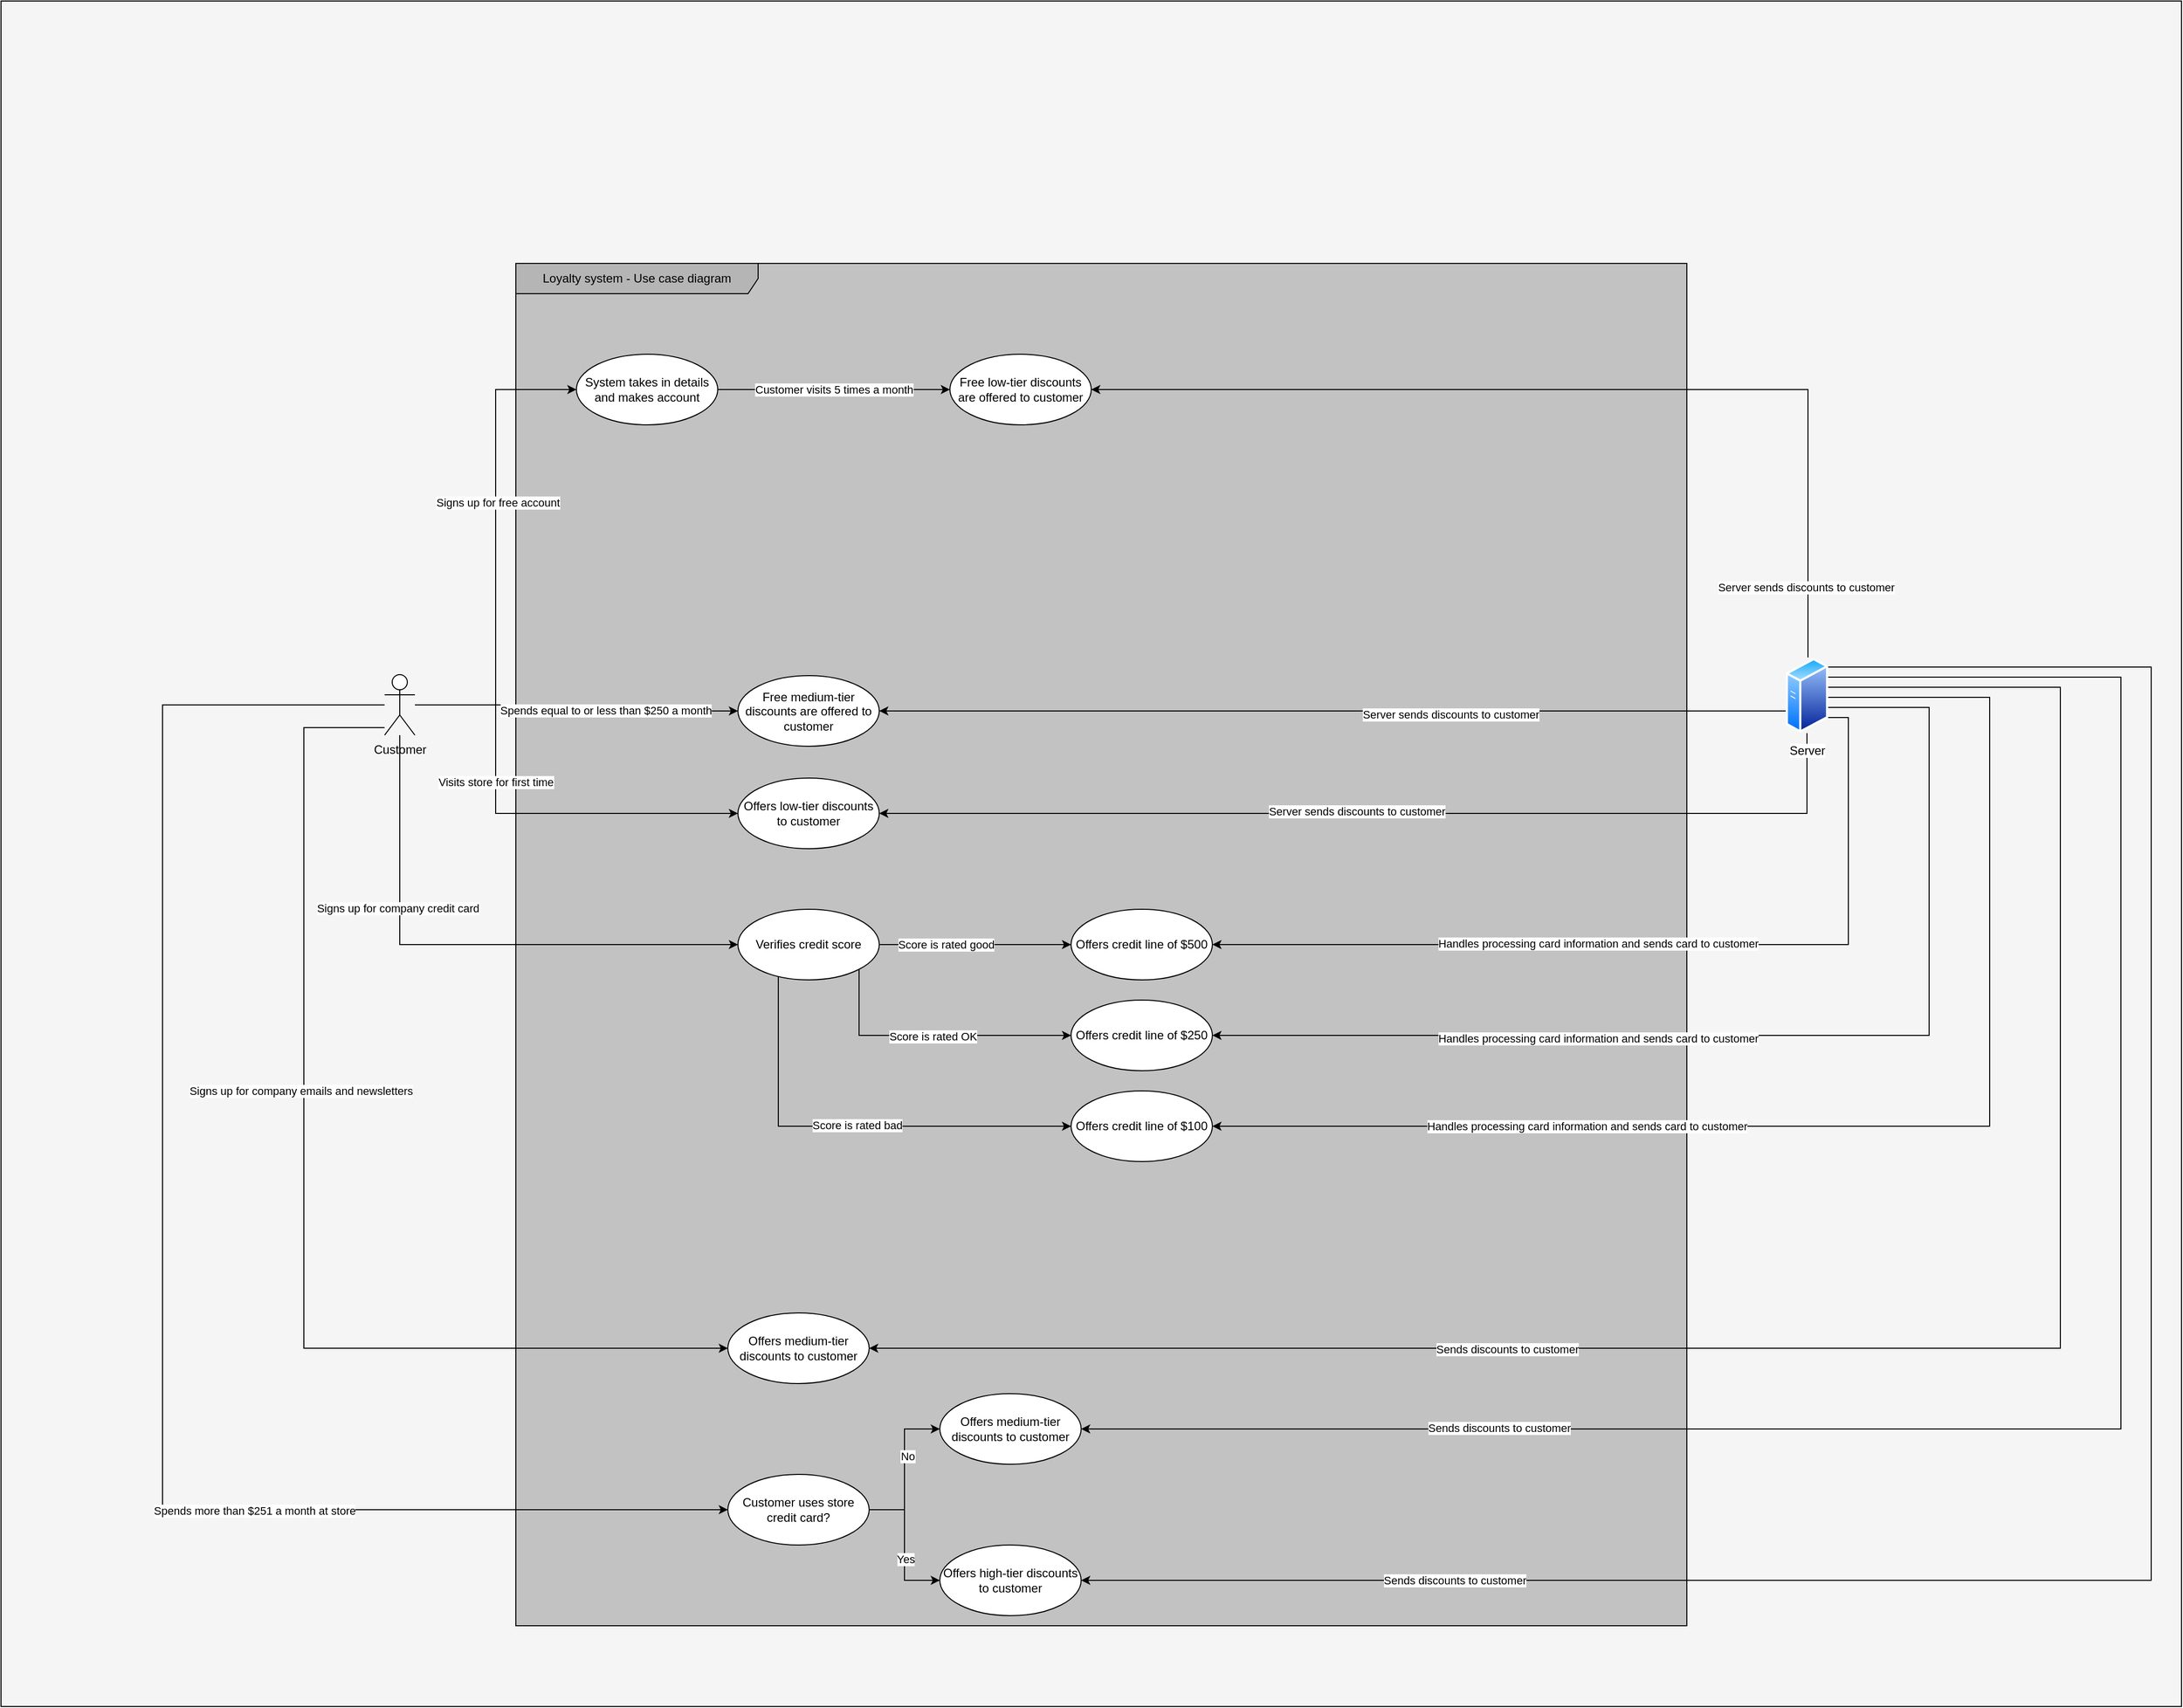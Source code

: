 <mxfile version="20.3.0" type="device"><diagram id="qA6QkWrWJfZU_lJfQVM_" name="Page-1"><mxGraphModel dx="3276" dy="2532" grid="1" gridSize="10" guides="1" tooltips="1" connect="1" arrows="1" fold="1" page="1" pageScale="1" pageWidth="850" pageHeight="1100" math="0" shadow="0"><root><mxCell id="0"/><mxCell id="1" parent="0"/><mxCell id="Dctj35Lh09_cI2NXuuDi-10" value="" style="rounded=0;whiteSpace=wrap;html=1;fillColor=#F5F5F5;" parent="1" vertex="1"><mxGeometry x="-350" y="-100" width="2160" height="1690" as="geometry"/></mxCell><mxCell id="_WJuivuzskGwJvmLFzSY-73" value="" style="rounded=0;whiteSpace=wrap;html=1;shadow=0;fontSize=11;fillColor=#C2C2C2;fontColor=#333333;strokeColor=#666666;" parent="1" vertex="1"><mxGeometry x="160" y="160" width="1160" height="1350" as="geometry"/></mxCell><mxCell id="_WJuivuzskGwJvmLFzSY-2" value="Loyalty system - Use case diagram" style="shape=umlFrame;whiteSpace=wrap;html=1;width=240;height=30;shadow=0;fillColor=#B5B5B5;" parent="1" vertex="1"><mxGeometry x="160" y="160" width="1160" height="1350" as="geometry"/></mxCell><mxCell id="NDMmiTp3uYWjYn46jCBr-4" style="edgeStyle=orthogonalEdgeStyle;rounded=0;orthogonalLoop=1;jettySize=auto;html=1;entryX=0;entryY=0.5;entryDx=0;entryDy=0;" parent="1" source="_WJuivuzskGwJvmLFzSY-1" target="NDMmiTp3uYWjYn46jCBr-3" edge="1"><mxGeometry relative="1" as="geometry"/></mxCell><mxCell id="NDMmiTp3uYWjYn46jCBr-5" value="Signs up for free account" style="edgeLabel;html=1;align=center;verticalAlign=middle;resizable=0;points=[];" parent="NDMmiTp3uYWjYn46jCBr-4" vertex="1" connectable="0"><mxGeometry x="0.188" y="-2" relative="1" as="geometry"><mxPoint as="offset"/></mxGeometry></mxCell><mxCell id="NDMmiTp3uYWjYn46jCBr-11" style="edgeStyle=orthogonalEdgeStyle;rounded=0;orthogonalLoop=1;jettySize=auto;html=1;entryX=0;entryY=0.5;entryDx=0;entryDy=0;" parent="1" source="_WJuivuzskGwJvmLFzSY-1" target="NDMmiTp3uYWjYn46jCBr-10" edge="1"><mxGeometry relative="1" as="geometry"/></mxCell><mxCell id="NDMmiTp3uYWjYn46jCBr-12" value="Spends equal to or less than $250 a month" style="edgeLabel;html=1;align=center;verticalAlign=middle;resizable=0;points=[];" parent="NDMmiTp3uYWjYn46jCBr-11" vertex="1" connectable="0"><mxGeometry x="0.194" y="1" relative="1" as="geometry"><mxPoint as="offset"/></mxGeometry></mxCell><mxCell id="NDMmiTp3uYWjYn46jCBr-17" style="edgeStyle=orthogonalEdgeStyle;rounded=0;orthogonalLoop=1;jettySize=auto;html=1;entryX=0;entryY=0.5;entryDx=0;entryDy=0;" parent="1" source="_WJuivuzskGwJvmLFzSY-1" target="NDMmiTp3uYWjYn46jCBr-16" edge="1"><mxGeometry relative="1" as="geometry"><Array as="points"><mxPoint x="140" y="598"/><mxPoint x="140" y="705"/></Array></mxGeometry></mxCell><mxCell id="NDMmiTp3uYWjYn46jCBr-18" value="Visits store for first time" style="edgeLabel;html=1;align=center;verticalAlign=middle;resizable=0;points=[];" parent="NDMmiTp3uYWjYn46jCBr-17" vertex="1" connectable="0"><mxGeometry x="-0.267" relative="1" as="geometry"><mxPoint as="offset"/></mxGeometry></mxCell><mxCell id="NDMmiTp3uYWjYn46jCBr-22" style="edgeStyle=orthogonalEdgeStyle;rounded=0;orthogonalLoop=1;jettySize=auto;html=1;entryX=0;entryY=0.5;entryDx=0;entryDy=0;" parent="1" source="_WJuivuzskGwJvmLFzSY-1" target="NDMmiTp3uYWjYn46jCBr-21" edge="1"><mxGeometry relative="1" as="geometry"><Array as="points"><mxPoint x="45" y="835"/></Array></mxGeometry></mxCell><mxCell id="NDMmiTp3uYWjYn46jCBr-23" value="Signs up for company credit card" style="edgeLabel;html=1;align=center;verticalAlign=middle;resizable=0;points=[];" parent="NDMmiTp3uYWjYn46jCBr-22" vertex="1" connectable="0"><mxGeometry x="-0.37" y="-2" relative="1" as="geometry"><mxPoint as="offset"/></mxGeometry></mxCell><mxCell id="NDMmiTp3uYWjYn46jCBr-45" style="edgeStyle=orthogonalEdgeStyle;rounded=0;orthogonalLoop=1;jettySize=auto;html=1;entryX=0;entryY=0.5;entryDx=0;entryDy=0;" parent="1" source="_WJuivuzskGwJvmLFzSY-1" target="NDMmiTp3uYWjYn46jCBr-44" edge="1"><mxGeometry relative="1" as="geometry"><Array as="points"><mxPoint x="-50" y="620"/><mxPoint x="-50" y="1235"/></Array></mxGeometry></mxCell><mxCell id="NDMmiTp3uYWjYn46jCBr-46" value="Signs up for company emails and newsletters" style="edgeLabel;html=1;align=center;verticalAlign=middle;resizable=0;points=[];" parent="NDMmiTp3uYWjYn46jCBr-45" vertex="1" connectable="0"><mxGeometry x="-0.211" y="-3" relative="1" as="geometry"><mxPoint as="offset"/></mxGeometry></mxCell><mxCell id="NDMmiTp3uYWjYn46jCBr-50" style="edgeStyle=orthogonalEdgeStyle;rounded=0;orthogonalLoop=1;jettySize=auto;html=1;entryX=0;entryY=0.5;entryDx=0;entryDy=0;" parent="1" source="_WJuivuzskGwJvmLFzSY-1" target="NDMmiTp3uYWjYn46jCBr-49" edge="1"><mxGeometry relative="1" as="geometry"><Array as="points"><mxPoint x="-190" y="597"/><mxPoint x="-190" y="1395"/></Array></mxGeometry></mxCell><mxCell id="NDMmiTp3uYWjYn46jCBr-51" value="Spends more than $251 a month at store" style="edgeLabel;html=1;align=center;verticalAlign=middle;resizable=0;points=[];" parent="NDMmiTp3uYWjYn46jCBr-50" vertex="1" connectable="0"><mxGeometry x="0.406" y="-1" relative="1" as="geometry"><mxPoint x="-1" as="offset"/></mxGeometry></mxCell><mxCell id="_WJuivuzskGwJvmLFzSY-1" value="Customer" style="shape=umlActor;verticalLabelPosition=bottom;verticalAlign=top;html=1;" parent="1" vertex="1"><mxGeometry x="30" y="567.5" width="30" height="60" as="geometry"/></mxCell><mxCell id="NDMmiTp3uYWjYn46jCBr-8" style="edgeStyle=orthogonalEdgeStyle;rounded=0;orthogonalLoop=1;jettySize=auto;html=1;entryX=1;entryY=0.5;entryDx=0;entryDy=0;" parent="1" source="_WJuivuzskGwJvmLFzSY-19" target="NDMmiTp3uYWjYn46jCBr-6" edge="1"><mxGeometry relative="1" as="geometry"><Array as="points"><mxPoint x="1440" y="285"/></Array></mxGeometry></mxCell><mxCell id="NDMmiTp3uYWjYn46jCBr-9" value="Server sends discounts to customer" style="edgeLabel;html=1;align=center;verticalAlign=middle;resizable=0;points=[];" parent="NDMmiTp3uYWjYn46jCBr-8" vertex="1" connectable="0"><mxGeometry x="-0.856" y="2" relative="1" as="geometry"><mxPoint as="offset"/></mxGeometry></mxCell><mxCell id="NDMmiTp3uYWjYn46jCBr-13" style="edgeStyle=orthogonalEdgeStyle;rounded=0;orthogonalLoop=1;jettySize=auto;html=1;entryX=1;entryY=0.5;entryDx=0;entryDy=0;" parent="1" source="_WJuivuzskGwJvmLFzSY-19" target="NDMmiTp3uYWjYn46jCBr-10" edge="1"><mxGeometry relative="1" as="geometry"><Array as="points"><mxPoint x="969" y="604"/></Array></mxGeometry></mxCell><mxCell id="NDMmiTp3uYWjYn46jCBr-15" value="Server sends discounts to customer" style="edgeLabel;html=1;align=center;verticalAlign=middle;resizable=0;points=[];" parent="NDMmiTp3uYWjYn46jCBr-13" vertex="1" connectable="0"><mxGeometry x="-0.258" y="3" relative="1" as="geometry"><mxPoint as="offset"/></mxGeometry></mxCell><mxCell id="NDMmiTp3uYWjYn46jCBr-19" style="edgeStyle=orthogonalEdgeStyle;rounded=0;orthogonalLoop=1;jettySize=auto;html=1;entryX=1;entryY=0.5;entryDx=0;entryDy=0;" parent="1" source="_WJuivuzskGwJvmLFzSY-19" target="NDMmiTp3uYWjYn46jCBr-16" edge="1"><mxGeometry relative="1" as="geometry"><Array as="points"><mxPoint x="1439" y="705"/></Array></mxGeometry></mxCell><mxCell id="NDMmiTp3uYWjYn46jCBr-20" value="Server sends discounts to customer" style="edgeLabel;html=1;align=center;verticalAlign=middle;resizable=0;points=[];" parent="NDMmiTp3uYWjYn46jCBr-19" vertex="1" connectable="0"><mxGeometry x="0.054" y="-2" relative="1" as="geometry"><mxPoint as="offset"/></mxGeometry></mxCell><mxCell id="NDMmiTp3uYWjYn46jCBr-27" style="edgeStyle=orthogonalEdgeStyle;rounded=0;orthogonalLoop=1;jettySize=auto;html=1;entryX=1;entryY=0.5;entryDx=0;entryDy=0;" parent="1" source="_WJuivuzskGwJvmLFzSY-19" target="NDMmiTp3uYWjYn46jCBr-24" edge="1"><mxGeometry relative="1" as="geometry"><Array as="points"><mxPoint x="1480" y="610"/><mxPoint x="1480" y="835"/></Array></mxGeometry></mxCell><mxCell id="NDMmiTp3uYWjYn46jCBr-37" value="Handles processing card information and sends card to customer" style="edgeLabel;html=1;align=center;verticalAlign=middle;resizable=0;points=[];" parent="NDMmiTp3uYWjYn46jCBr-27" vertex="1" connectable="0"><mxGeometry x="0.131" y="-1" relative="1" as="geometry"><mxPoint as="offset"/></mxGeometry></mxCell><mxCell id="NDMmiTp3uYWjYn46jCBr-32" style="edgeStyle=orthogonalEdgeStyle;rounded=0;orthogonalLoop=1;jettySize=auto;html=1;entryX=1;entryY=0.5;entryDx=0;entryDy=0;" parent="1" source="_WJuivuzskGwJvmLFzSY-19" target="NDMmiTp3uYWjYn46jCBr-29" edge="1"><mxGeometry relative="1" as="geometry"><Array as="points"><mxPoint x="1560" y="600"/><mxPoint x="1560" y="925"/></Array></mxGeometry></mxCell><mxCell id="NDMmiTp3uYWjYn46jCBr-34" value="Handles processing card information and sends card to customer" style="edgeLabel;html=1;align=center;verticalAlign=middle;resizable=0;points=[];" parent="NDMmiTp3uYWjYn46jCBr-32" vertex="1" connectable="0"><mxGeometry x="0.327" y="3" relative="1" as="geometry"><mxPoint as="offset"/></mxGeometry></mxCell><mxCell id="NDMmiTp3uYWjYn46jCBr-41" style="edgeStyle=orthogonalEdgeStyle;rounded=0;orthogonalLoop=1;jettySize=auto;html=1;entryX=1;entryY=0.5;entryDx=0;entryDy=0;" parent="1" source="_WJuivuzskGwJvmLFzSY-19" target="NDMmiTp3uYWjYn46jCBr-38" edge="1"><mxGeometry relative="1" as="geometry"><Array as="points"><mxPoint x="1620" y="590"/><mxPoint x="1620" y="1015"/></Array></mxGeometry></mxCell><mxCell id="NDMmiTp3uYWjYn46jCBr-43" value="Handles processing card information and sends card to customer" style="edgeLabel;html=1;align=center;verticalAlign=middle;resizable=0;points=[];" parent="NDMmiTp3uYWjYn46jCBr-41" vertex="1" connectable="0"><mxGeometry x="0.453" relative="1" as="geometry"><mxPoint as="offset"/></mxGeometry></mxCell><mxCell id="NDMmiTp3uYWjYn46jCBr-47" style="edgeStyle=orthogonalEdgeStyle;rounded=0;orthogonalLoop=1;jettySize=auto;html=1;entryX=1;entryY=0.5;entryDx=0;entryDy=0;" parent="1" source="_WJuivuzskGwJvmLFzSY-19" target="NDMmiTp3uYWjYn46jCBr-44" edge="1"><mxGeometry relative="1" as="geometry"><Array as="points"><mxPoint x="1690" y="580"/><mxPoint x="1690" y="1235"/></Array></mxGeometry></mxCell><mxCell id="NDMmiTp3uYWjYn46jCBr-48" value="Sends discounts to customer" style="edgeLabel;html=1;align=center;verticalAlign=middle;resizable=0;points=[];" parent="NDMmiTp3uYWjYn46jCBr-47" vertex="1" connectable="0"><mxGeometry x="0.388" y="1" relative="1" as="geometry"><mxPoint as="offset"/></mxGeometry></mxCell><mxCell id="NDMmiTp3uYWjYn46jCBr-58" style="edgeStyle=orthogonalEdgeStyle;rounded=0;orthogonalLoop=1;jettySize=auto;html=1;entryX=1;entryY=0.5;entryDx=0;entryDy=0;" parent="1" source="_WJuivuzskGwJvmLFzSY-19" target="NDMmiTp3uYWjYn46jCBr-52" edge="1"><mxGeometry relative="1" as="geometry"><Array as="points"><mxPoint x="1750" y="570"/><mxPoint x="1750" y="1315"/></Array></mxGeometry></mxCell><mxCell id="NDMmiTp3uYWjYn46jCBr-60" value="Sends discounts to customer" style="edgeLabel;html=1;align=center;verticalAlign=middle;resizable=0;points=[];" parent="NDMmiTp3uYWjYn46jCBr-58" vertex="1" connectable="0"><mxGeometry x="0.6" y="-1" relative="1" as="geometry"><mxPoint as="offset"/></mxGeometry></mxCell><mxCell id="NDMmiTp3uYWjYn46jCBr-59" style="edgeStyle=orthogonalEdgeStyle;rounded=0;orthogonalLoop=1;jettySize=auto;html=1;entryX=1;entryY=0.5;entryDx=0;entryDy=0;" parent="1" source="_WJuivuzskGwJvmLFzSY-19" target="NDMmiTp3uYWjYn46jCBr-55" edge="1"><mxGeometry relative="1" as="geometry"><Array as="points"><mxPoint x="1780" y="560"/><mxPoint x="1780" y="1465"/></Array></mxGeometry></mxCell><mxCell id="NDMmiTp3uYWjYn46jCBr-61" value="Sends discounts to customer" style="edgeLabel;html=1;align=center;verticalAlign=middle;resizable=0;points=[];" parent="NDMmiTp3uYWjYn46jCBr-59" vertex="1" connectable="0"><mxGeometry x="0.677" relative="1" as="geometry"><mxPoint as="offset"/></mxGeometry></mxCell><mxCell id="_WJuivuzskGwJvmLFzSY-19" value="Server" style="aspect=fixed;perimeter=ellipsePerimeter;html=1;align=center;shadow=0;dashed=0;spacingTop=3;image;image=img/lib/active_directory/generic_server.svg;" parent="1" vertex="1"><mxGeometry x="1418" y="550.5" width="42" height="75" as="geometry"/></mxCell><mxCell id="NDMmiTp3uYWjYn46jCBr-7" value="Customer visits 5 times a month" style="edgeStyle=orthogonalEdgeStyle;rounded=0;orthogonalLoop=1;jettySize=auto;html=1;" parent="1" source="NDMmiTp3uYWjYn46jCBr-3" target="NDMmiTp3uYWjYn46jCBr-6" edge="1"><mxGeometry relative="1" as="geometry"/></mxCell><mxCell id="NDMmiTp3uYWjYn46jCBr-3" value="System takes in details and makes account" style="ellipse;whiteSpace=wrap;html=1;" parent="1" vertex="1"><mxGeometry x="220" y="250" width="140" height="70" as="geometry"/></mxCell><mxCell id="NDMmiTp3uYWjYn46jCBr-6" value="Free low-tier discounts are offered to customer" style="ellipse;whiteSpace=wrap;html=1;" parent="1" vertex="1"><mxGeometry x="590" y="250" width="140" height="70" as="geometry"/></mxCell><mxCell id="NDMmiTp3uYWjYn46jCBr-10" value="Free medium-tier discounts are offered to customer" style="ellipse;whiteSpace=wrap;html=1;" parent="1" vertex="1"><mxGeometry x="380" y="568.5" width="140" height="70" as="geometry"/></mxCell><mxCell id="NDMmiTp3uYWjYn46jCBr-16" value="Offers low-tier discounts to customer" style="ellipse;whiteSpace=wrap;html=1;" parent="1" vertex="1"><mxGeometry x="380" y="670" width="140" height="70" as="geometry"/></mxCell><mxCell id="NDMmiTp3uYWjYn46jCBr-25" style="edgeStyle=orthogonalEdgeStyle;rounded=0;orthogonalLoop=1;jettySize=auto;html=1;entryX=0;entryY=0.5;entryDx=0;entryDy=0;" parent="1" source="NDMmiTp3uYWjYn46jCBr-21" target="NDMmiTp3uYWjYn46jCBr-24" edge="1"><mxGeometry relative="1" as="geometry"/></mxCell><mxCell id="NDMmiTp3uYWjYn46jCBr-26" value="Score is rated good" style="edgeLabel;html=1;align=center;verticalAlign=middle;resizable=0;points=[];" parent="NDMmiTp3uYWjYn46jCBr-25" vertex="1" connectable="0"><mxGeometry x="-0.304" relative="1" as="geometry"><mxPoint as="offset"/></mxGeometry></mxCell><mxCell id="NDMmiTp3uYWjYn46jCBr-30" style="edgeStyle=orthogonalEdgeStyle;rounded=0;orthogonalLoop=1;jettySize=auto;html=1;entryX=0;entryY=0.5;entryDx=0;entryDy=0;" parent="1" source="NDMmiTp3uYWjYn46jCBr-21" target="NDMmiTp3uYWjYn46jCBr-29" edge="1"><mxGeometry relative="1" as="geometry"><Array as="points"><mxPoint x="500" y="925"/></Array></mxGeometry></mxCell><mxCell id="NDMmiTp3uYWjYn46jCBr-31" value="Score is rated OK" style="edgeLabel;html=1;align=center;verticalAlign=middle;resizable=0;points=[];" parent="NDMmiTp3uYWjYn46jCBr-30" vertex="1" connectable="0"><mxGeometry x="0.001" y="-1" relative="1" as="geometry"><mxPoint as="offset"/></mxGeometry></mxCell><mxCell id="NDMmiTp3uYWjYn46jCBr-39" style="edgeStyle=orthogonalEdgeStyle;rounded=0;orthogonalLoop=1;jettySize=auto;html=1;entryX=0;entryY=0.5;entryDx=0;entryDy=0;" parent="1" source="NDMmiTp3uYWjYn46jCBr-21" target="NDMmiTp3uYWjYn46jCBr-38" edge="1"><mxGeometry relative="1" as="geometry"><Array as="points"><mxPoint x="420" y="1015"/></Array></mxGeometry></mxCell><mxCell id="NDMmiTp3uYWjYn46jCBr-40" value="Score is rated bad" style="edgeLabel;html=1;align=center;verticalAlign=middle;resizable=0;points=[];" parent="NDMmiTp3uYWjYn46jCBr-39" vertex="1" connectable="0"><mxGeometry x="0.032" y="1" relative="1" as="geometry"><mxPoint as="offset"/></mxGeometry></mxCell><mxCell id="NDMmiTp3uYWjYn46jCBr-21" value="Verifies credit score" style="ellipse;whiteSpace=wrap;html=1;" parent="1" vertex="1"><mxGeometry x="380" y="800" width="140" height="70" as="geometry"/></mxCell><mxCell id="NDMmiTp3uYWjYn46jCBr-24" value="Offers credit line of $500" style="ellipse;whiteSpace=wrap;html=1;" parent="1" vertex="1"><mxGeometry x="710" y="800" width="140" height="70" as="geometry"/></mxCell><mxCell id="NDMmiTp3uYWjYn46jCBr-29" value="Offers credit line of $250" style="ellipse;whiteSpace=wrap;html=1;" parent="1" vertex="1"><mxGeometry x="710" y="890" width="140" height="70" as="geometry"/></mxCell><mxCell id="NDMmiTp3uYWjYn46jCBr-38" value="Offers credit line of $100" style="ellipse;whiteSpace=wrap;html=1;" parent="1" vertex="1"><mxGeometry x="710" y="980" width="140" height="70" as="geometry"/></mxCell><mxCell id="NDMmiTp3uYWjYn46jCBr-44" value="Offers medium-tier discounts to customer" style="ellipse;whiteSpace=wrap;html=1;" parent="1" vertex="1"><mxGeometry x="370" y="1200" width="140" height="70" as="geometry"/></mxCell><mxCell id="NDMmiTp3uYWjYn46jCBr-53" style="edgeStyle=orthogonalEdgeStyle;rounded=0;orthogonalLoop=1;jettySize=auto;html=1;entryX=0;entryY=0.5;entryDx=0;entryDy=0;" parent="1" source="NDMmiTp3uYWjYn46jCBr-49" target="NDMmiTp3uYWjYn46jCBr-52" edge="1"><mxGeometry relative="1" as="geometry"/></mxCell><mxCell id="NDMmiTp3uYWjYn46jCBr-54" value="No" style="edgeLabel;html=1;align=center;verticalAlign=middle;resizable=0;points=[];" parent="NDMmiTp3uYWjYn46jCBr-53" vertex="1" connectable="0"><mxGeometry x="0.173" y="-3" relative="1" as="geometry"><mxPoint as="offset"/></mxGeometry></mxCell><mxCell id="NDMmiTp3uYWjYn46jCBr-56" style="edgeStyle=orthogonalEdgeStyle;rounded=0;orthogonalLoop=1;jettySize=auto;html=1;entryX=0;entryY=0.5;entryDx=0;entryDy=0;" parent="1" source="NDMmiTp3uYWjYn46jCBr-49" target="NDMmiTp3uYWjYn46jCBr-55" edge="1"><mxGeometry relative="1" as="geometry"/></mxCell><mxCell id="NDMmiTp3uYWjYn46jCBr-57" value="Yes" style="edgeLabel;html=1;align=center;verticalAlign=middle;resizable=0;points=[];" parent="NDMmiTp3uYWjYn46jCBr-56" vertex="1" connectable="0"><mxGeometry x="0.2" y="1" relative="1" as="geometry"><mxPoint as="offset"/></mxGeometry></mxCell><mxCell id="NDMmiTp3uYWjYn46jCBr-49" value="Customer uses store credit card?" style="ellipse;whiteSpace=wrap;html=1;" parent="1" vertex="1"><mxGeometry x="370" y="1360" width="140" height="70" as="geometry"/></mxCell><mxCell id="NDMmiTp3uYWjYn46jCBr-52" value="Offers medium-tier discounts to customer" style="ellipse;whiteSpace=wrap;html=1;" parent="1" vertex="1"><mxGeometry x="580" y="1280" width="140" height="70" as="geometry"/></mxCell><mxCell id="NDMmiTp3uYWjYn46jCBr-55" value="Offers high-tier discounts to customer" style="ellipse;whiteSpace=wrap;html=1;" parent="1" vertex="1"><mxGeometry x="580" y="1430" width="140" height="70" as="geometry"/></mxCell></root></mxGraphModel></diagram></mxfile>